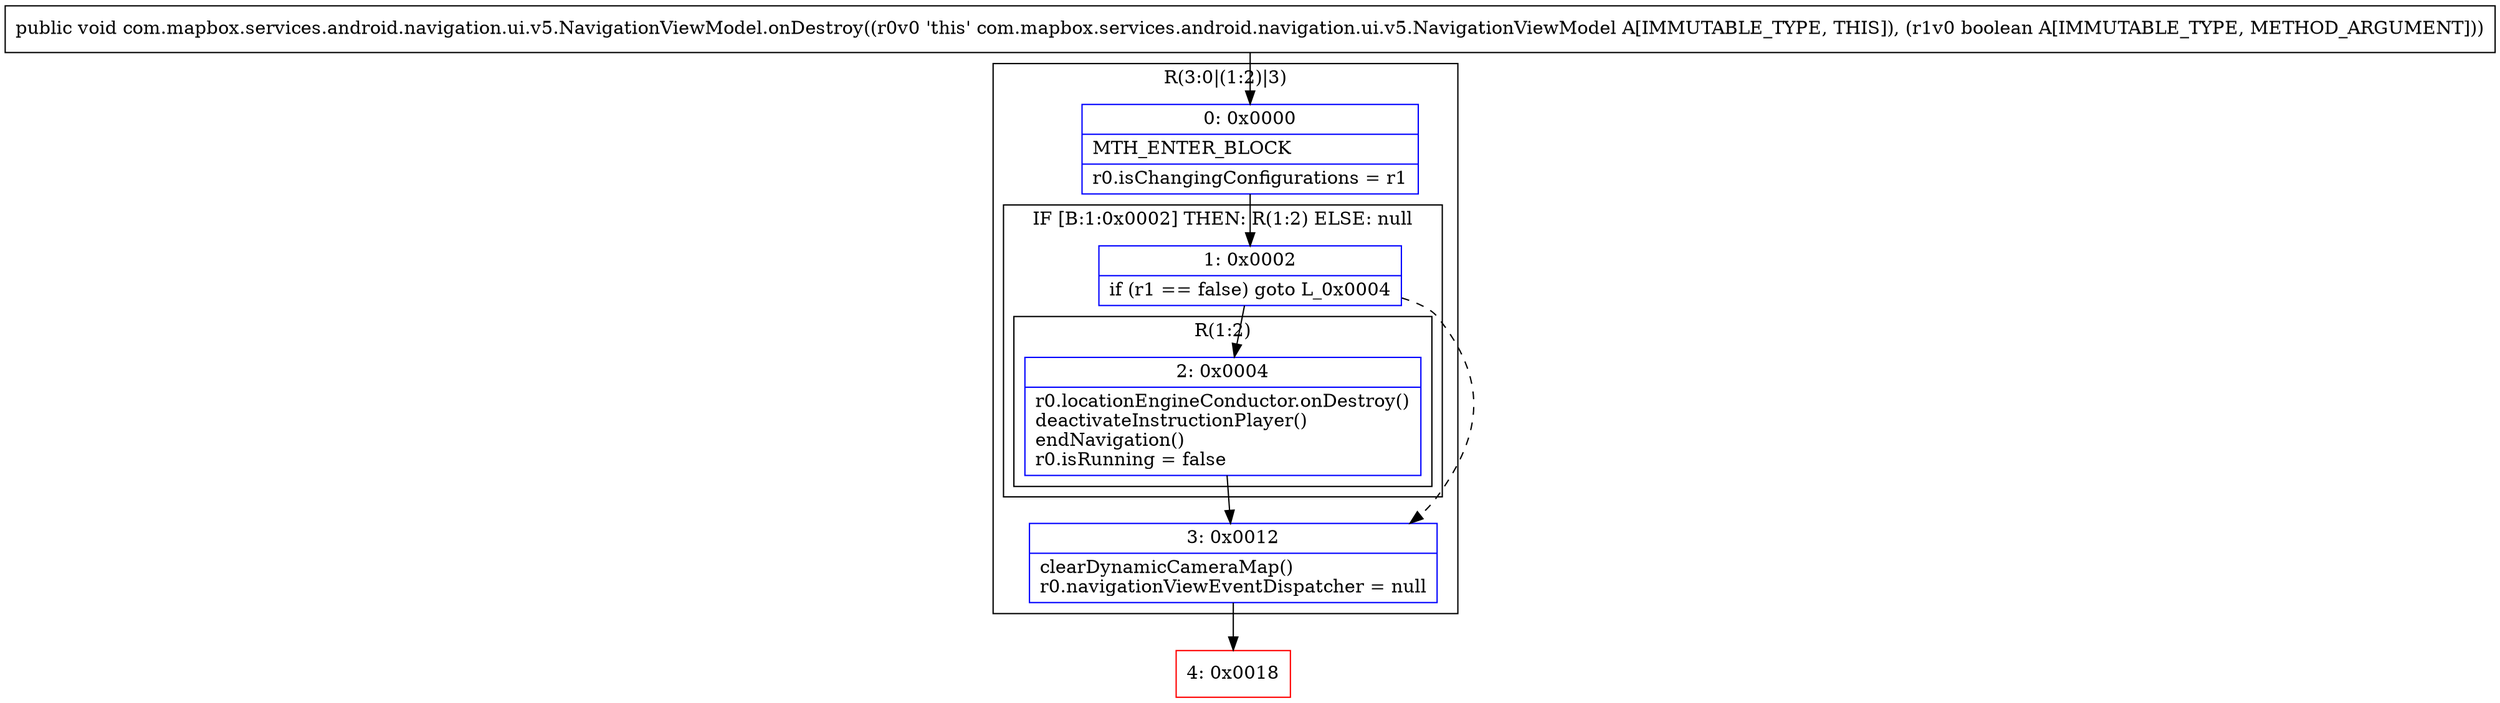 digraph "CFG forcom.mapbox.services.android.navigation.ui.v5.NavigationViewModel.onDestroy(Z)V" {
subgraph cluster_Region_409423822 {
label = "R(3:0|(1:2)|3)";
node [shape=record,color=blue];
Node_0 [shape=record,label="{0\:\ 0x0000|MTH_ENTER_BLOCK\l|r0.isChangingConfigurations = r1\l}"];
subgraph cluster_IfRegion_1101200213 {
label = "IF [B:1:0x0002] THEN: R(1:2) ELSE: null";
node [shape=record,color=blue];
Node_1 [shape=record,label="{1\:\ 0x0002|if (r1 == false) goto L_0x0004\l}"];
subgraph cluster_Region_2070678010 {
label = "R(1:2)";
node [shape=record,color=blue];
Node_2 [shape=record,label="{2\:\ 0x0004|r0.locationEngineConductor.onDestroy()\ldeactivateInstructionPlayer()\lendNavigation()\lr0.isRunning = false\l}"];
}
}
Node_3 [shape=record,label="{3\:\ 0x0012|clearDynamicCameraMap()\lr0.navigationViewEventDispatcher = null\l}"];
}
Node_4 [shape=record,color=red,label="{4\:\ 0x0018}"];
MethodNode[shape=record,label="{public void com.mapbox.services.android.navigation.ui.v5.NavigationViewModel.onDestroy((r0v0 'this' com.mapbox.services.android.navigation.ui.v5.NavigationViewModel A[IMMUTABLE_TYPE, THIS]), (r1v0 boolean A[IMMUTABLE_TYPE, METHOD_ARGUMENT])) }"];
MethodNode -> Node_0;
Node_0 -> Node_1;
Node_1 -> Node_2;
Node_1 -> Node_3[style=dashed];
Node_2 -> Node_3;
Node_3 -> Node_4;
}

